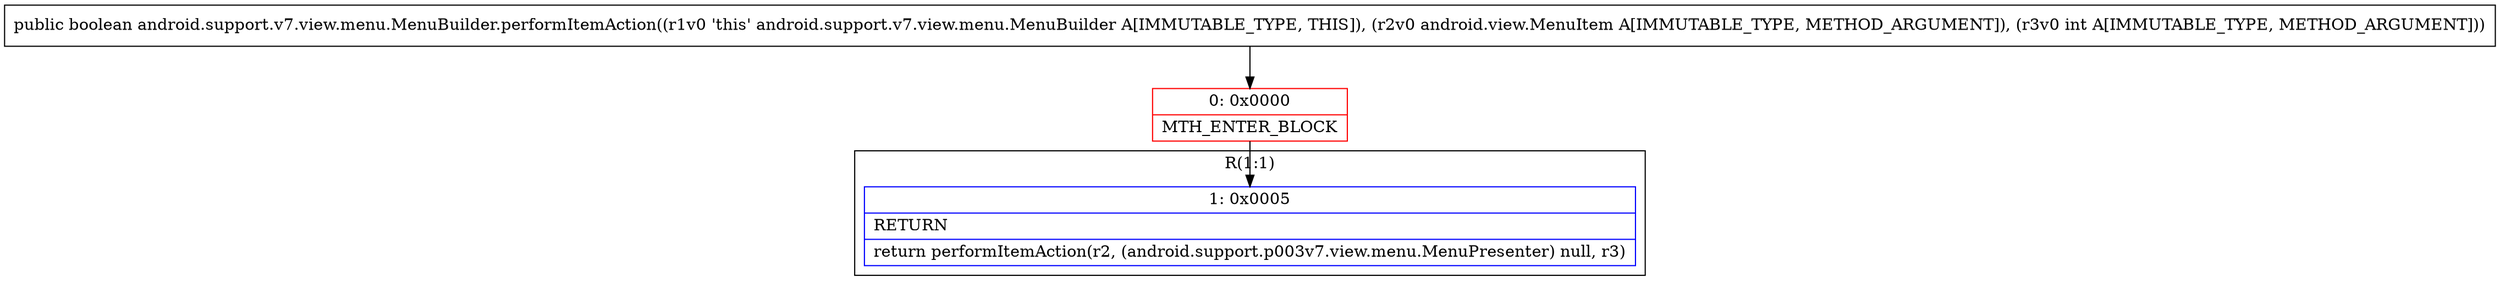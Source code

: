 digraph "CFG forandroid.support.v7.view.menu.MenuBuilder.performItemAction(Landroid\/view\/MenuItem;I)Z" {
subgraph cluster_Region_2057044587 {
label = "R(1:1)";
node [shape=record,color=blue];
Node_1 [shape=record,label="{1\:\ 0x0005|RETURN\l|return performItemAction(r2, (android.support.p003v7.view.menu.MenuPresenter) null, r3)\l}"];
}
Node_0 [shape=record,color=red,label="{0\:\ 0x0000|MTH_ENTER_BLOCK\l}"];
MethodNode[shape=record,label="{public boolean android.support.v7.view.menu.MenuBuilder.performItemAction((r1v0 'this' android.support.v7.view.menu.MenuBuilder A[IMMUTABLE_TYPE, THIS]), (r2v0 android.view.MenuItem A[IMMUTABLE_TYPE, METHOD_ARGUMENT]), (r3v0 int A[IMMUTABLE_TYPE, METHOD_ARGUMENT])) }"];
MethodNode -> Node_0;
Node_0 -> Node_1;
}

